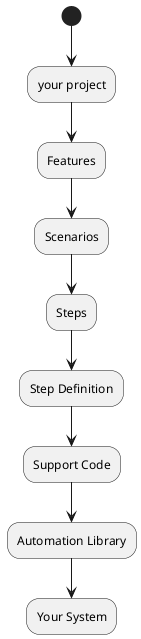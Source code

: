 @startuml
(*)  --> "your project"
--> "Features"
--> "Scenarios"
--> "Steps"
--> "Step Definition"
--> "Support Code"
--> "Automation Library"
-->"Your System"
@enduml